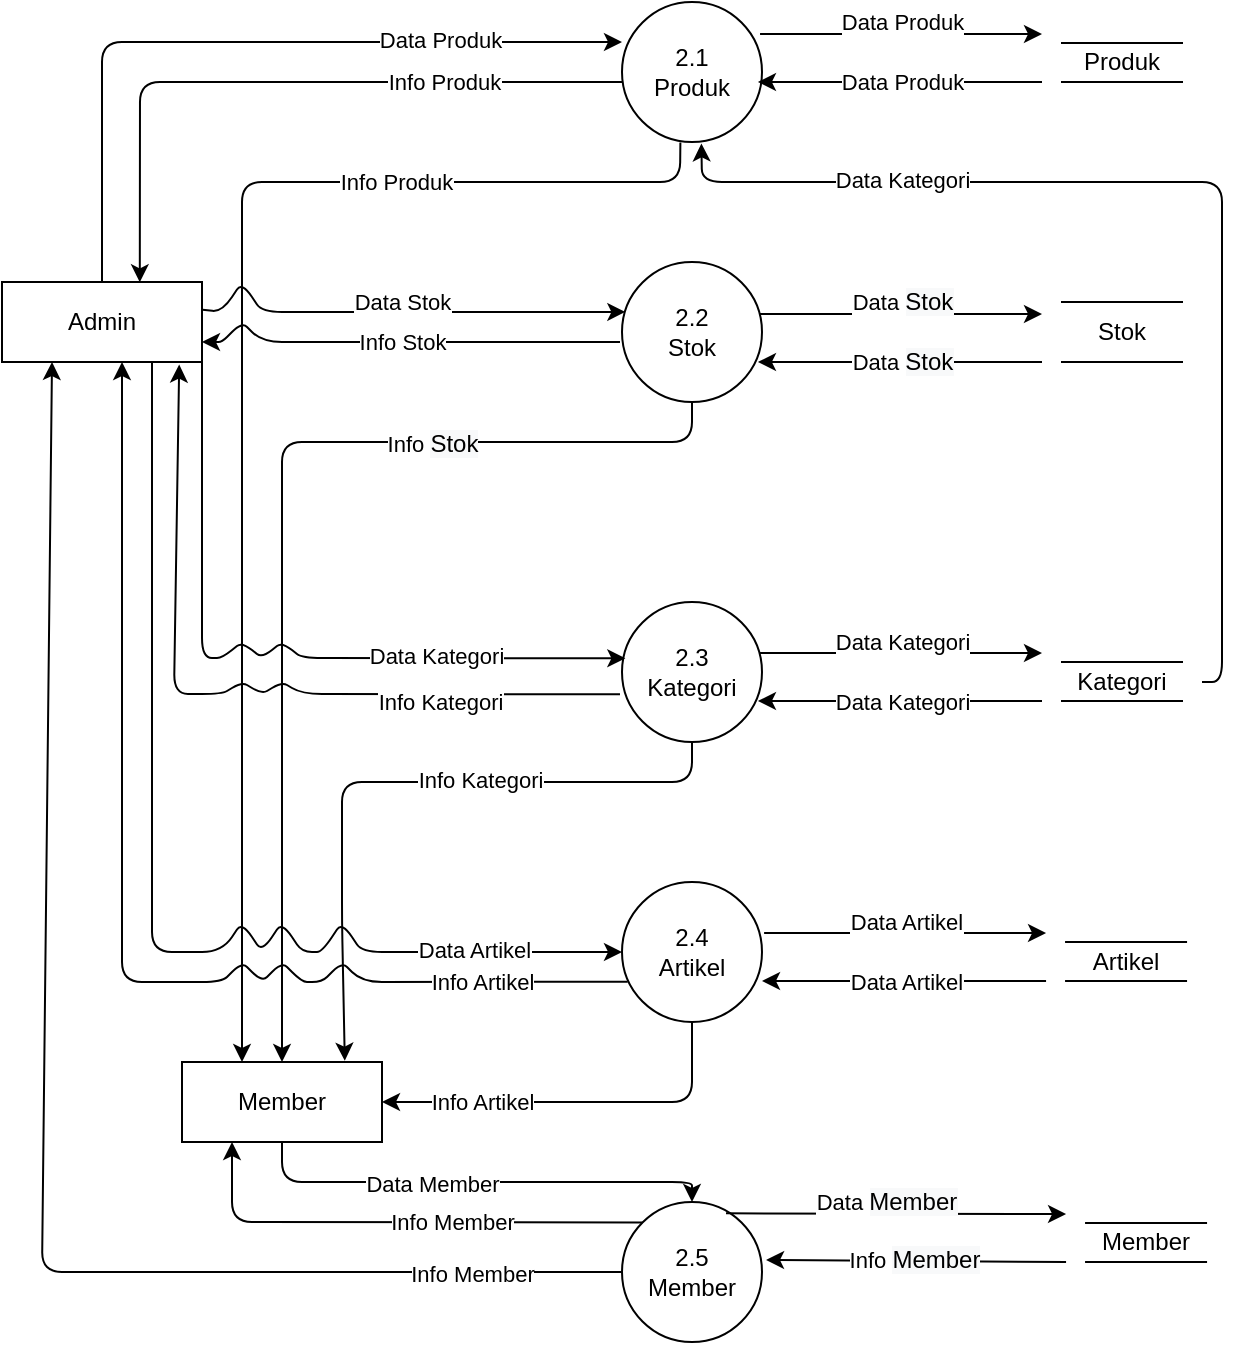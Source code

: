 <mxfile version="14.6.13" type="github">
  <diagram id="R2lEEEUBdFMjLlhIrx00" name="Page-1">
    <mxGraphModel dx="697" dy="449" grid="1" gridSize="10" guides="1" tooltips="1" connect="1" arrows="1" fold="1" page="1" pageScale="1" pageWidth="850" pageHeight="1100" math="0" shadow="0" extFonts="Permanent Marker^https://fonts.googleapis.com/css?family=Permanent+Marker">
      <root>
        <mxCell id="0" />
        <mxCell id="1" parent="0" />
        <mxCell id="CrmonsyU1eTdluvtc0Tg-1" value="Admin" style="rounded=0;whiteSpace=wrap;html=1;" parent="1" vertex="1">
          <mxGeometry x="10" y="200" width="100" height="40" as="geometry" />
        </mxCell>
        <mxCell id="CrmonsyU1eTdluvtc0Tg-2" value="2.1&lt;br&gt;Produk" style="ellipse;whiteSpace=wrap;html=1;aspect=fixed;" parent="1" vertex="1">
          <mxGeometry x="320" y="60" width="70" height="70" as="geometry" />
        </mxCell>
        <mxCell id="CrmonsyU1eTdluvtc0Tg-3" value="2.5&lt;br&gt;Member" style="ellipse;whiteSpace=wrap;html=1;aspect=fixed;" parent="1" vertex="1">
          <mxGeometry x="320" y="660" width="70" height="70" as="geometry" />
        </mxCell>
        <mxCell id="CrmonsyU1eTdluvtc0Tg-4" value="2.4&lt;br&gt;Artikel" style="ellipse;whiteSpace=wrap;html=1;aspect=fixed;" parent="1" vertex="1">
          <mxGeometry x="320" y="500" width="70" height="70" as="geometry" />
        </mxCell>
        <mxCell id="CrmonsyU1eTdluvtc0Tg-5" value="2.3&lt;br&gt;Kategori" style="ellipse;whiteSpace=wrap;html=1;aspect=fixed;" parent="1" vertex="1">
          <mxGeometry x="320" y="360" width="70" height="70" as="geometry" />
        </mxCell>
        <mxCell id="CrmonsyU1eTdluvtc0Tg-6" value="2.2&lt;br&gt;Stok" style="ellipse;whiteSpace=wrap;html=1;aspect=fixed;" parent="1" vertex="1">
          <mxGeometry x="320" y="190" width="70" height="70" as="geometry" />
        </mxCell>
        <mxCell id="CrmonsyU1eTdluvtc0Tg-7" value="" style="endArrow=classic;html=1;exitX=0.986;exitY=0.371;exitDx=0;exitDy=0;exitPerimeter=0;" parent="1" source="CrmonsyU1eTdluvtc0Tg-6" edge="1">
          <mxGeometry width="50" height="50" relative="1" as="geometry">
            <mxPoint x="400" y="270" as="sourcePoint" />
            <mxPoint x="530" y="216" as="targetPoint" />
          </mxGeometry>
        </mxCell>
        <mxCell id="CrmonsyU1eTdluvtc0Tg-10" value="Data &lt;span style=&quot;font-size: 12px ; background-color: rgb(248 , 249 , 250)&quot;&gt;Stok&lt;/span&gt;" style="edgeLabel;html=1;align=center;verticalAlign=middle;resizable=0;points=[];" parent="CrmonsyU1eTdluvtc0Tg-7" vertex="1" connectable="0">
          <mxGeometry x="-0.376" y="-1" relative="1" as="geometry">
            <mxPoint x="27" y="-7" as="offset" />
          </mxGeometry>
        </mxCell>
        <mxCell id="CrmonsyU1eTdluvtc0Tg-8" value="" style="endArrow=classic;html=1;entryX=0.971;entryY=0.714;entryDx=0;entryDy=0;entryPerimeter=0;" parent="1" target="CrmonsyU1eTdluvtc0Tg-6" edge="1">
          <mxGeometry width="50" height="50" relative="1" as="geometry">
            <mxPoint x="530" y="240" as="sourcePoint" />
            <mxPoint x="450" y="220" as="targetPoint" />
          </mxGeometry>
        </mxCell>
        <mxCell id="CrmonsyU1eTdluvtc0Tg-11" value="Data &lt;span style=&quot;font-size: 12px ; background-color: rgb(248 , 249 , 250)&quot;&gt;Stok&lt;/span&gt;" style="edgeLabel;html=1;align=center;verticalAlign=middle;resizable=0;points=[];" parent="CrmonsyU1eTdluvtc0Tg-8" vertex="1" connectable="0">
          <mxGeometry x="0.549" relative="1" as="geometry">
            <mxPoint x="40" y="0.02" as="offset" />
          </mxGeometry>
        </mxCell>
        <mxCell id="CrmonsyU1eTdluvtc0Tg-9" value="Stok" style="shape=partialRectangle;whiteSpace=wrap;html=1;left=0;right=0;fillColor=none;" parent="1" vertex="1">
          <mxGeometry x="540" y="210" width="60" height="30" as="geometry" />
        </mxCell>
        <mxCell id="CrmonsyU1eTdluvtc0Tg-12" value="" style="endArrow=classic;html=1;exitX=0.986;exitY=0.371;exitDx=0;exitDy=0;exitPerimeter=0;" parent="1" edge="1">
          <mxGeometry width="50" height="50" relative="1" as="geometry">
            <mxPoint x="389.02" y="385.48" as="sourcePoint" />
            <mxPoint x="530" y="385.51" as="targetPoint" />
          </mxGeometry>
        </mxCell>
        <mxCell id="CrmonsyU1eTdluvtc0Tg-13" value="Data Kategori" style="edgeLabel;html=1;align=center;verticalAlign=middle;resizable=0;points=[];" parent="CrmonsyU1eTdluvtc0Tg-12" vertex="1" connectable="0">
          <mxGeometry x="-0.376" y="-1" relative="1" as="geometry">
            <mxPoint x="26.98" y="-6.98" as="offset" />
          </mxGeometry>
        </mxCell>
        <mxCell id="CrmonsyU1eTdluvtc0Tg-14" value="" style="endArrow=classic;html=1;entryX=0.971;entryY=0.714;entryDx=0;entryDy=0;entryPerimeter=0;" parent="1" edge="1">
          <mxGeometry width="50" height="50" relative="1" as="geometry">
            <mxPoint x="530" y="409.51" as="sourcePoint" />
            <mxPoint x="387.97" y="409.49" as="targetPoint" />
          </mxGeometry>
        </mxCell>
        <mxCell id="CrmonsyU1eTdluvtc0Tg-15" value="Data Kategori" style="edgeLabel;html=1;align=center;verticalAlign=middle;resizable=0;points=[];" parent="CrmonsyU1eTdluvtc0Tg-14" vertex="1" connectable="0">
          <mxGeometry x="0.549" relative="1" as="geometry">
            <mxPoint x="40" y="0.02" as="offset" />
          </mxGeometry>
        </mxCell>
        <mxCell id="CrmonsyU1eTdluvtc0Tg-16" value="Kategori" style="shape=partialRectangle;whiteSpace=wrap;html=1;left=0;right=0;fillColor=none;" parent="1" vertex="1">
          <mxGeometry x="540" y="390" width="60" height="19.51" as="geometry" />
        </mxCell>
        <mxCell id="CrmonsyU1eTdluvtc0Tg-17" value="" style="endArrow=classic;html=1;exitX=0.986;exitY=0.371;exitDx=0;exitDy=0;exitPerimeter=0;" parent="1" edge="1">
          <mxGeometry width="50" height="50" relative="1" as="geometry">
            <mxPoint x="389.02" y="75.97" as="sourcePoint" />
            <mxPoint x="530" y="76.0" as="targetPoint" />
          </mxGeometry>
        </mxCell>
        <mxCell id="CrmonsyU1eTdluvtc0Tg-18" value="Data Produk" style="edgeLabel;html=1;align=center;verticalAlign=middle;resizable=0;points=[];" parent="CrmonsyU1eTdluvtc0Tg-17" vertex="1" connectable="0">
          <mxGeometry x="-0.376" y="-1" relative="1" as="geometry">
            <mxPoint x="26.98" y="-6.98" as="offset" />
          </mxGeometry>
        </mxCell>
        <mxCell id="CrmonsyU1eTdluvtc0Tg-19" value="" style="endArrow=classic;html=1;entryX=0.971;entryY=0.714;entryDx=0;entryDy=0;entryPerimeter=0;" parent="1" edge="1">
          <mxGeometry width="50" height="50" relative="1" as="geometry">
            <mxPoint x="530" y="100.0" as="sourcePoint" />
            <mxPoint x="387.97" y="99.98" as="targetPoint" />
          </mxGeometry>
        </mxCell>
        <mxCell id="CrmonsyU1eTdluvtc0Tg-20" value="Data Produk" style="edgeLabel;html=1;align=center;verticalAlign=middle;resizable=0;points=[];" parent="CrmonsyU1eTdluvtc0Tg-19" vertex="1" connectable="0">
          <mxGeometry x="0.549" relative="1" as="geometry">
            <mxPoint x="40" y="0.02" as="offset" />
          </mxGeometry>
        </mxCell>
        <mxCell id="CrmonsyU1eTdluvtc0Tg-21" value="Produk" style="shape=partialRectangle;whiteSpace=wrap;html=1;left=0;right=0;fillColor=none;" parent="1" vertex="1">
          <mxGeometry x="540" y="80.49" width="60" height="19.51" as="geometry" />
        </mxCell>
        <mxCell id="CrmonsyU1eTdluvtc0Tg-22" value="" style="endArrow=classic;html=1;exitX=0.986;exitY=0.371;exitDx=0;exitDy=0;exitPerimeter=0;" parent="1" edge="1">
          <mxGeometry width="50" height="50" relative="1" as="geometry">
            <mxPoint x="391.05" y="525.48" as="sourcePoint" />
            <mxPoint x="532.03" y="525.51" as="targetPoint" />
          </mxGeometry>
        </mxCell>
        <mxCell id="CrmonsyU1eTdluvtc0Tg-23" value="Data Artikel" style="edgeLabel;html=1;align=center;verticalAlign=middle;resizable=0;points=[];" parent="CrmonsyU1eTdluvtc0Tg-22" vertex="1" connectable="0">
          <mxGeometry x="-0.376" y="-1" relative="1" as="geometry">
            <mxPoint x="26.98" y="-6.98" as="offset" />
          </mxGeometry>
        </mxCell>
        <mxCell id="CrmonsyU1eTdluvtc0Tg-24" value="" style="endArrow=classic;html=1;entryX=0.971;entryY=0.714;entryDx=0;entryDy=0;entryPerimeter=0;" parent="1" edge="1">
          <mxGeometry width="50" height="50" relative="1" as="geometry">
            <mxPoint x="532.03" y="549.51" as="sourcePoint" />
            <mxPoint x="390" y="549.49" as="targetPoint" />
          </mxGeometry>
        </mxCell>
        <mxCell id="CrmonsyU1eTdluvtc0Tg-25" value="Data Artikel" style="edgeLabel;html=1;align=center;verticalAlign=middle;resizable=0;points=[];" parent="CrmonsyU1eTdluvtc0Tg-24" vertex="1" connectable="0">
          <mxGeometry x="0.549" relative="1" as="geometry">
            <mxPoint x="40" y="0.02" as="offset" />
          </mxGeometry>
        </mxCell>
        <mxCell id="CrmonsyU1eTdluvtc0Tg-26" value="Artikel" style="shape=partialRectangle;whiteSpace=wrap;html=1;left=0;right=0;fillColor=none;" parent="1" vertex="1">
          <mxGeometry x="542.03" y="530" width="60" height="19.51" as="geometry" />
        </mxCell>
        <mxCell id="CrmonsyU1eTdluvtc0Tg-27" value="" style="endArrow=classic;html=1;exitX=0.743;exitY=0.081;exitDx=0;exitDy=0;exitPerimeter=0;" parent="1" source="CrmonsyU1eTdluvtc0Tg-3" edge="1">
          <mxGeometry width="50" height="50" relative="1" as="geometry">
            <mxPoint x="401.05" y="665.97" as="sourcePoint" />
            <mxPoint x="542.03" y="666" as="targetPoint" />
          </mxGeometry>
        </mxCell>
        <mxCell id="CrmonsyU1eTdluvtc0Tg-28" value="Data&amp;nbsp;&lt;span style=&quot;font-size: 12px ; background-color: rgb(248 , 249 , 250)&quot;&gt;Member&lt;/span&gt;" style="edgeLabel;html=1;align=center;verticalAlign=middle;resizable=0;points=[];" parent="CrmonsyU1eTdluvtc0Tg-27" vertex="1" connectable="0">
          <mxGeometry x="-0.376" y="-1" relative="1" as="geometry">
            <mxPoint x="26.98" y="-6.98" as="offset" />
          </mxGeometry>
        </mxCell>
        <mxCell id="CrmonsyU1eTdluvtc0Tg-29" value="" style="endArrow=classic;html=1;entryX=1.029;entryY=0.414;entryDx=0;entryDy=0;entryPerimeter=0;" parent="1" target="CrmonsyU1eTdluvtc0Tg-3" edge="1">
          <mxGeometry width="50" height="50" relative="1" as="geometry">
            <mxPoint x="542.03" y="690" as="sourcePoint" />
            <mxPoint x="400" y="689.98" as="targetPoint" />
          </mxGeometry>
        </mxCell>
        <mxCell id="CrmonsyU1eTdluvtc0Tg-30" value="Info&amp;nbsp;&lt;span style=&quot;font-size: 12px ; background-color: rgb(248 , 249 , 250)&quot;&gt;Member&lt;/span&gt;" style="edgeLabel;html=1;align=center;verticalAlign=middle;resizable=0;points=[];" parent="CrmonsyU1eTdluvtc0Tg-29" vertex="1" connectable="0">
          <mxGeometry x="0.549" relative="1" as="geometry">
            <mxPoint x="40" y="0.02" as="offset" />
          </mxGeometry>
        </mxCell>
        <mxCell id="CrmonsyU1eTdluvtc0Tg-31" value="Member" style="shape=partialRectangle;whiteSpace=wrap;html=1;left=0;right=0;fillColor=none;" parent="1" vertex="1">
          <mxGeometry x="552.03" y="670.49" width="60" height="19.51" as="geometry" />
        </mxCell>
        <mxCell id="CrmonsyU1eTdluvtc0Tg-32" value="" style="endArrow=classic;html=1;exitX=0.5;exitY=0;exitDx=0;exitDy=0;entryX=0;entryY=0.286;entryDx=0;entryDy=0;entryPerimeter=0;" parent="1" source="CrmonsyU1eTdluvtc0Tg-1" target="CrmonsyU1eTdluvtc0Tg-2" edge="1">
          <mxGeometry width="50" height="50" relative="1" as="geometry">
            <mxPoint x="130" y="180" as="sourcePoint" />
            <mxPoint x="180" y="130" as="targetPoint" />
            <Array as="points">
              <mxPoint x="60" y="80" />
            </Array>
          </mxGeometry>
        </mxCell>
        <mxCell id="CrmonsyU1eTdluvtc0Tg-34" value="Data Produk" style="edgeLabel;html=1;align=center;verticalAlign=middle;resizable=0;points=[];" parent="CrmonsyU1eTdluvtc0Tg-32" vertex="1" connectable="0">
          <mxGeometry x="0.074" y="1" relative="1" as="geometry">
            <mxPoint x="85" as="offset" />
          </mxGeometry>
        </mxCell>
        <mxCell id="CrmonsyU1eTdluvtc0Tg-33" value="" style="endArrow=classic;html=1;exitX=0;exitY=0.571;exitDx=0;exitDy=0;exitPerimeter=0;entryX=0.689;entryY=0.004;entryDx=0;entryDy=0;entryPerimeter=0;" parent="1" source="CrmonsyU1eTdluvtc0Tg-2" target="CrmonsyU1eTdluvtc0Tg-1" edge="1">
          <mxGeometry width="50" height="50" relative="1" as="geometry">
            <mxPoint x="130" y="180" as="sourcePoint" />
            <mxPoint x="180" y="130" as="targetPoint" />
            <Array as="points">
              <mxPoint x="79" y="100" />
            </Array>
          </mxGeometry>
        </mxCell>
        <mxCell id="CrmonsyU1eTdluvtc0Tg-35" value="Info Produk" style="edgeLabel;html=1;align=center;verticalAlign=middle;resizable=0;points=[];" parent="CrmonsyU1eTdluvtc0Tg-33" vertex="1" connectable="0">
          <mxGeometry x="0.06" y="-2" relative="1" as="geometry">
            <mxPoint x="91.43" y="1.76" as="offset" />
          </mxGeometry>
        </mxCell>
        <mxCell id="CrmonsyU1eTdluvtc0Tg-38" value="Member" style="rounded=0;whiteSpace=wrap;html=1;" parent="1" vertex="1">
          <mxGeometry x="100" y="590" width="100" height="40" as="geometry" />
        </mxCell>
        <mxCell id="CrmonsyU1eTdluvtc0Tg-39" value="" style="endArrow=classic;html=1;exitX=1.003;exitY=0.346;exitDx=0;exitDy=0;exitPerimeter=0;entryX=0.024;entryY=0.357;entryDx=0;entryDy=0;entryPerimeter=0;" parent="1" source="CrmonsyU1eTdluvtc0Tg-1" target="CrmonsyU1eTdluvtc0Tg-6" edge="1">
          <mxGeometry width="50" height="50" relative="1" as="geometry">
            <mxPoint x="130" y="280" as="sourcePoint" />
            <mxPoint x="180" y="230" as="targetPoint" />
            <Array as="points">
              <mxPoint x="120" y="215" />
              <mxPoint x="130" y="200" />
              <mxPoint x="140" y="215" />
            </Array>
          </mxGeometry>
        </mxCell>
        <mxCell id="CrmonsyU1eTdluvtc0Tg-58" value="Data Stok" style="edgeLabel;html=1;align=center;verticalAlign=middle;resizable=0;points=[];" parent="CrmonsyU1eTdluvtc0Tg-39" vertex="1" connectable="0">
          <mxGeometry x="-0.192" y="-1" relative="1" as="geometry">
            <mxPoint x="24" y="-6" as="offset" />
          </mxGeometry>
        </mxCell>
        <mxCell id="CrmonsyU1eTdluvtc0Tg-40" value="" style="endArrow=classic;html=1;entryX=1;entryY=0.75;entryDx=0;entryDy=0;" parent="1" target="CrmonsyU1eTdluvtc0Tg-1" edge="1">
          <mxGeometry width="50" height="50" relative="1" as="geometry">
            <mxPoint x="319" y="230" as="sourcePoint" />
            <mxPoint x="180" y="230" as="targetPoint" />
            <Array as="points">
              <mxPoint x="140" y="230" />
              <mxPoint x="130" y="220" />
              <mxPoint x="120" y="230" />
            </Array>
          </mxGeometry>
        </mxCell>
        <mxCell id="CrmonsyU1eTdluvtc0Tg-59" value="Info Stok" style="edgeLabel;html=1;align=center;verticalAlign=middle;resizable=0;points=[];" parent="CrmonsyU1eTdluvtc0Tg-40" vertex="1" connectable="0">
          <mxGeometry x="0.352" y="1" relative="1" as="geometry">
            <mxPoint x="38" y="-1" as="offset" />
          </mxGeometry>
        </mxCell>
        <mxCell id="CrmonsyU1eTdluvtc0Tg-41" value="" style="endArrow=classic;html=1;entryX=0.024;entryY=0.357;entryDx=0;entryDy=0;entryPerimeter=0;exitX=1;exitY=1;exitDx=0;exitDy=0;" parent="1" source="CrmonsyU1eTdluvtc0Tg-1" edge="1">
          <mxGeometry width="50" height="50" relative="1" as="geometry">
            <mxPoint x="110" y="240" as="sourcePoint" />
            <mxPoint x="321.68" y="388.15" as="targetPoint" />
            <Array as="points">
              <mxPoint x="110" y="388" />
              <mxPoint x="120" y="388" />
              <mxPoint x="130" y="380" />
              <mxPoint x="140" y="388" />
              <mxPoint x="150" y="380" />
              <mxPoint x="160" y="388" />
            </Array>
          </mxGeometry>
        </mxCell>
        <mxCell id="CrmonsyU1eTdluvtc0Tg-61" value="Data Kategori" style="edgeLabel;html=1;align=center;verticalAlign=middle;resizable=0;points=[];" parent="CrmonsyU1eTdluvtc0Tg-41" vertex="1" connectable="0">
          <mxGeometry x="0.485" y="1" relative="1" as="geometry">
            <mxPoint as="offset" />
          </mxGeometry>
        </mxCell>
        <mxCell id="CrmonsyU1eTdluvtc0Tg-42" value="" style="endArrow=classic;html=1;entryX=0.886;entryY=1.032;entryDx=0;entryDy=0;entryPerimeter=0;" parent="1" target="CrmonsyU1eTdluvtc0Tg-1" edge="1">
          <mxGeometry width="50" height="50" relative="1" as="geometry">
            <mxPoint x="319" y="406.16" as="sourcePoint" />
            <mxPoint x="110" y="406.16" as="targetPoint" />
            <Array as="points">
              <mxPoint x="160" y="406" />
              <mxPoint x="150" y="400" />
              <mxPoint x="140" y="406" />
              <mxPoint x="130" y="400" />
              <mxPoint x="120" y="406" />
              <mxPoint x="96" y="406" />
            </Array>
          </mxGeometry>
        </mxCell>
        <mxCell id="CrmonsyU1eTdluvtc0Tg-62" value="Info Kategori" style="edgeLabel;html=1;align=center;verticalAlign=middle;resizable=0;points=[];" parent="CrmonsyU1eTdluvtc0Tg-42" vertex="1" connectable="0">
          <mxGeometry x="-0.598" y="-1" relative="1" as="geometry">
            <mxPoint x="-11" y="4.41" as="offset" />
          </mxGeometry>
        </mxCell>
        <mxCell id="CrmonsyU1eTdluvtc0Tg-44" value="" style="endArrow=classic;html=1;entryX=0.25;entryY=1;entryDx=0;entryDy=0;exitX=0;exitY=0.5;exitDx=0;exitDy=0;" parent="1" source="CrmonsyU1eTdluvtc0Tg-3" target="CrmonsyU1eTdluvtc0Tg-1" edge="1">
          <mxGeometry width="50" height="50" relative="1" as="geometry">
            <mxPoint x="319" y="768.94" as="sourcePoint" />
            <mxPoint x="110" y="768.94" as="targetPoint" />
            <Array as="points">
              <mxPoint x="30" y="695" />
            </Array>
          </mxGeometry>
        </mxCell>
        <mxCell id="CrmonsyU1eTdluvtc0Tg-71" value="Info Member" style="edgeLabel;html=1;align=center;verticalAlign=middle;resizable=0;points=[];" parent="CrmonsyU1eTdluvtc0Tg-44" vertex="1" connectable="0">
          <mxGeometry x="-0.62" relative="1" as="geometry">
            <mxPoint x="66" y="1" as="offset" />
          </mxGeometry>
        </mxCell>
        <mxCell id="CrmonsyU1eTdluvtc0Tg-47" value="" style="endArrow=classic;html=1;exitX=0.75;exitY=1;exitDx=0;exitDy=0;entryX=0;entryY=0.5;entryDx=0;entryDy=0;" parent="1" source="CrmonsyU1eTdluvtc0Tg-1" target="CrmonsyU1eTdluvtc0Tg-4" edge="1">
          <mxGeometry width="50" height="50" relative="1" as="geometry">
            <mxPoint x="110.3" y="576.63" as="sourcePoint" />
            <mxPoint x="321.68" y="577.78" as="targetPoint" />
            <Array as="points">
              <mxPoint x="85" y="535" />
              <mxPoint x="120" y="535" />
              <mxPoint x="130" y="520" />
              <mxPoint x="140" y="535" />
              <mxPoint x="150" y="520" />
              <mxPoint x="160" y="535" />
              <mxPoint x="170" y="535" />
              <mxPoint x="180" y="520" />
              <mxPoint x="190" y="535" />
            </Array>
          </mxGeometry>
        </mxCell>
        <mxCell id="CrmonsyU1eTdluvtc0Tg-66" value="Data Artikel" style="edgeLabel;html=1;align=center;verticalAlign=middle;resizable=0;points=[];" parent="CrmonsyU1eTdluvtc0Tg-47" vertex="1" connectable="0">
          <mxGeometry x="0.616" y="1" relative="1" as="geometry">
            <mxPoint x="37.1" y="0.12" as="offset" />
          </mxGeometry>
        </mxCell>
        <mxCell id="CrmonsyU1eTdluvtc0Tg-48" value="" style="endArrow=classic;html=1;exitX=0.041;exitY=0.712;exitDx=0;exitDy=0;exitPerimeter=0;" parent="1" source="CrmonsyU1eTdluvtc0Tg-4" edge="1">
          <mxGeometry width="50" height="50" relative="1" as="geometry">
            <mxPoint x="319" y="592.79" as="sourcePoint" />
            <mxPoint x="70" y="240" as="targetPoint" />
            <Array as="points">
              <mxPoint x="190" y="550" />
              <mxPoint x="180" y="540" />
              <mxPoint x="170" y="550" />
              <mxPoint x="160" y="550" />
              <mxPoint x="150" y="540" />
              <mxPoint x="140" y="550" />
              <mxPoint x="130" y="540" />
              <mxPoint x="120" y="550" />
              <mxPoint x="70" y="550" />
            </Array>
          </mxGeometry>
        </mxCell>
        <mxCell id="CrmonsyU1eTdluvtc0Tg-67" value="Info Artikel" style="edgeLabel;html=1;align=center;verticalAlign=middle;resizable=0;points=[];" parent="CrmonsyU1eTdluvtc0Tg-48" vertex="1" connectable="0">
          <mxGeometry x="-0.612" y="1" relative="1" as="geometry">
            <mxPoint x="41" y="-1" as="offset" />
          </mxGeometry>
        </mxCell>
        <mxCell id="CrmonsyU1eTdluvtc0Tg-49" value="" style="endArrow=classic;html=1;exitX=0.417;exitY=1.003;exitDx=0;exitDy=0;exitPerimeter=0;" parent="1" source="CrmonsyU1eTdluvtc0Tg-2" edge="1">
          <mxGeometry width="50" height="50" relative="1" as="geometry">
            <mxPoint x="130" y="350" as="sourcePoint" />
            <mxPoint x="130" y="590" as="targetPoint" />
            <Array as="points">
              <mxPoint x="349" y="150" />
              <mxPoint x="130" y="150" />
              <mxPoint x="130" y="200" />
              <mxPoint x="130" y="380" />
              <mxPoint x="130" y="520" />
            </Array>
          </mxGeometry>
        </mxCell>
        <mxCell id="CrmonsyU1eTdluvtc0Tg-57" value="Info Produk" style="edgeLabel;html=1;align=center;verticalAlign=middle;resizable=0;points=[];" parent="CrmonsyU1eTdluvtc0Tg-49" vertex="1" connectable="0">
          <mxGeometry x="-0.525" relative="1" as="geometry">
            <mxPoint x="-1" as="offset" />
          </mxGeometry>
        </mxCell>
        <mxCell id="CrmonsyU1eTdluvtc0Tg-50" value="" style="endArrow=classic;html=1;entryX=0.5;entryY=0;entryDx=0;entryDy=0;exitX=0.5;exitY=1;exitDx=0;exitDy=0;" parent="1" source="CrmonsyU1eTdluvtc0Tg-6" target="CrmonsyU1eTdluvtc0Tg-38" edge="1">
          <mxGeometry width="50" height="50" relative="1" as="geometry">
            <mxPoint x="130" y="350" as="sourcePoint" />
            <mxPoint x="180" y="300" as="targetPoint" />
            <Array as="points">
              <mxPoint x="355" y="280" />
              <mxPoint x="150" y="280" />
              <mxPoint x="150" y="380" />
            </Array>
          </mxGeometry>
        </mxCell>
        <mxCell id="CrmonsyU1eTdluvtc0Tg-60" value="Info &lt;span style=&quot;font-size: 12px ; background-color: rgb(248 , 249 , 250)&quot;&gt;Stok&lt;/span&gt;" style="edgeLabel;html=1;align=center;verticalAlign=middle;resizable=0;points=[];" parent="CrmonsyU1eTdluvtc0Tg-50" vertex="1" connectable="0">
          <mxGeometry x="-0.405" y="1" relative="1" as="geometry">
            <mxPoint x="9" as="offset" />
          </mxGeometry>
        </mxCell>
        <mxCell id="CrmonsyU1eTdluvtc0Tg-52" value="" style="endArrow=classic;html=1;entryX=0.814;entryY=-0.016;entryDx=0;entryDy=0;exitX=0.5;exitY=1;exitDx=0;exitDy=0;entryPerimeter=0;" parent="1" source="CrmonsyU1eTdluvtc0Tg-5" target="CrmonsyU1eTdluvtc0Tg-38" edge="1">
          <mxGeometry width="50" height="50" relative="1" as="geometry">
            <mxPoint x="130" y="350" as="sourcePoint" />
            <mxPoint x="180" y="300" as="targetPoint" />
            <Array as="points">
              <mxPoint x="355" y="450" />
              <mxPoint x="180" y="450" />
              <mxPoint x="180" y="520" />
            </Array>
          </mxGeometry>
        </mxCell>
        <mxCell id="CrmonsyU1eTdluvtc0Tg-65" value="Info Kategori" style="edgeLabel;html=1;align=center;verticalAlign=middle;resizable=0;points=[];" parent="CrmonsyU1eTdluvtc0Tg-52" vertex="1" connectable="0">
          <mxGeometry x="-0.244" y="-1" relative="1" as="geometry">
            <mxPoint as="offset" />
          </mxGeometry>
        </mxCell>
        <mxCell id="CrmonsyU1eTdluvtc0Tg-53" value="" style="endArrow=classic;html=1;entryX=1;entryY=0.5;entryDx=0;entryDy=0;exitX=0.5;exitY=1;exitDx=0;exitDy=0;" parent="1" source="CrmonsyU1eTdluvtc0Tg-4" target="CrmonsyU1eTdluvtc0Tg-38" edge="1">
          <mxGeometry width="50" height="50" relative="1" as="geometry">
            <mxPoint x="130" y="580" as="sourcePoint" />
            <mxPoint x="180" y="530" as="targetPoint" />
            <Array as="points">
              <mxPoint x="355" y="610" />
            </Array>
          </mxGeometry>
        </mxCell>
        <mxCell id="CrmonsyU1eTdluvtc0Tg-68" value="Info Artikel" style="edgeLabel;html=1;align=center;verticalAlign=middle;resizable=0;points=[];" parent="CrmonsyU1eTdluvtc0Tg-53" vertex="1" connectable="0">
          <mxGeometry x="0.491" relative="1" as="geometry">
            <mxPoint as="offset" />
          </mxGeometry>
        </mxCell>
        <mxCell id="CrmonsyU1eTdluvtc0Tg-54" value="" style="endArrow=classic;html=1;entryX=0.25;entryY=1;entryDx=0;entryDy=0;exitX=0;exitY=0;exitDx=0;exitDy=0;" parent="1" source="CrmonsyU1eTdluvtc0Tg-3" target="CrmonsyU1eTdluvtc0Tg-38" edge="1">
          <mxGeometry width="50" height="50" relative="1" as="geometry">
            <mxPoint x="130" y="580" as="sourcePoint" />
            <mxPoint x="180" y="530" as="targetPoint" />
            <Array as="points">
              <mxPoint x="125" y="670" />
            </Array>
          </mxGeometry>
        </mxCell>
        <mxCell id="CrmonsyU1eTdluvtc0Tg-70" value="Info Member" style="edgeLabel;html=1;align=center;verticalAlign=middle;resizable=0;points=[];" parent="CrmonsyU1eTdluvtc0Tg-54" vertex="1" connectable="0">
          <mxGeometry x="-0.04" relative="1" as="geometry">
            <mxPoint x="22" as="offset" />
          </mxGeometry>
        </mxCell>
        <mxCell id="CrmonsyU1eTdluvtc0Tg-56" value="" style="endArrow=classic;html=1;entryX=0.5;entryY=0;entryDx=0;entryDy=0;exitX=0.5;exitY=1;exitDx=0;exitDy=0;" parent="1" source="CrmonsyU1eTdluvtc0Tg-38" target="CrmonsyU1eTdluvtc0Tg-3" edge="1">
          <mxGeometry width="50" height="50" relative="1" as="geometry">
            <mxPoint x="130" y="580" as="sourcePoint" />
            <mxPoint x="180" y="530" as="targetPoint" />
            <Array as="points">
              <mxPoint x="150" y="650" />
              <mxPoint x="355" y="650" />
            </Array>
          </mxGeometry>
        </mxCell>
        <mxCell id="CrmonsyU1eTdluvtc0Tg-69" value="Data Member" style="edgeLabel;html=1;align=center;verticalAlign=middle;resizable=0;points=[];" parent="CrmonsyU1eTdluvtc0Tg-56" vertex="1" connectable="0">
          <mxGeometry x="-0.197" y="-1" relative="1" as="geometry">
            <mxPoint as="offset" />
          </mxGeometry>
        </mxCell>
        <mxCell id="X9hTHNrouMxbD-vq0-we-1" value="" style="endArrow=classic;html=1;entryX=0.567;entryY=1.01;entryDx=0;entryDy=0;entryPerimeter=0;" parent="1" target="CrmonsyU1eTdluvtc0Tg-2" edge="1">
          <mxGeometry width="50" height="50" relative="1" as="geometry">
            <mxPoint x="610" y="400" as="sourcePoint" />
            <mxPoint x="380" y="230" as="targetPoint" />
            <Array as="points">
              <mxPoint x="620" y="400" />
              <mxPoint x="620" y="150" />
              <mxPoint x="360" y="150" />
            </Array>
          </mxGeometry>
        </mxCell>
        <mxCell id="X9hTHNrouMxbD-vq0-we-2" value="Data Kategori" style="edgeLabel;html=1;align=center;verticalAlign=middle;resizable=0;points=[];" parent="X9hTHNrouMxbD-vq0-we-1" vertex="1" connectable="0">
          <mxGeometry x="0.665" y="-1" relative="1" as="geometry">
            <mxPoint x="29" as="offset" />
          </mxGeometry>
        </mxCell>
      </root>
    </mxGraphModel>
  </diagram>
</mxfile>
